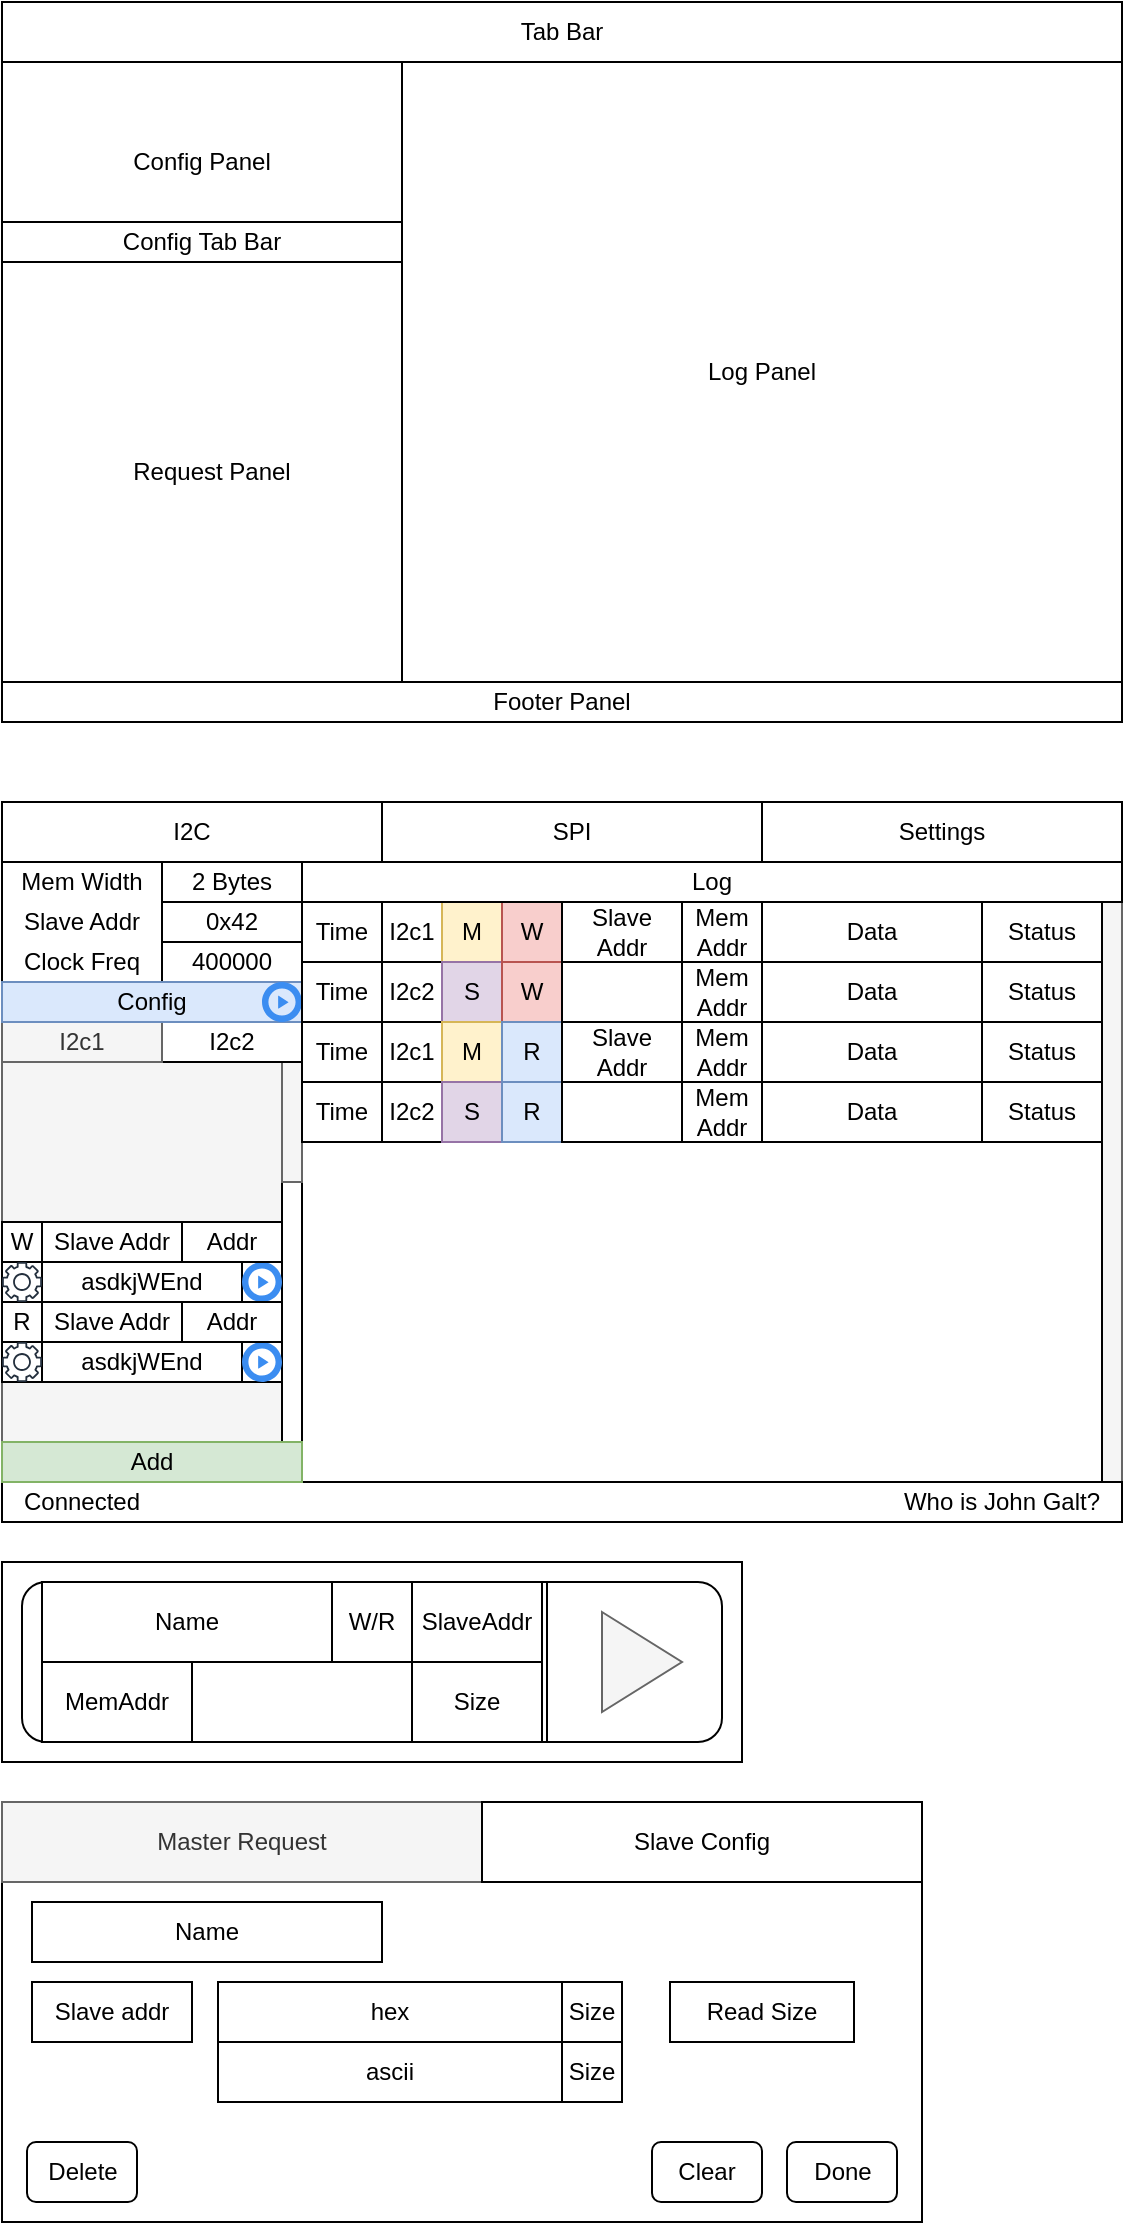 <mxfile version="24.4.0" type="device">
  <diagram name="Page-1" id="RZVQxzq3Kgt89hsoHabK">
    <mxGraphModel dx="989" dy="583" grid="1" gridSize="10" guides="1" tooltips="1" connect="1" arrows="1" fold="1" page="1" pageScale="1" pageWidth="850" pageHeight="1100" math="0" shadow="0">
      <root>
        <mxCell id="0" />
        <mxCell id="1" parent="0" />
        <mxCell id="kA44uniIaaYx5WnPBVtg-1" value="" style="rounded=0;whiteSpace=wrap;html=1;" parent="1" vertex="1">
          <mxGeometry x="120" y="800" width="370" height="100" as="geometry" />
        </mxCell>
        <mxCell id="LMQxB59nfSCNr9-hnTwF-2" value="" style="rounded=0;whiteSpace=wrap;html=1;fillColor=#f5f5f5;fontColor=#333333;strokeColor=#666666;" parent="1" vertex="1">
          <mxGeometry x="120" y="470" width="560" height="310" as="geometry" />
        </mxCell>
        <mxCell id="LMQxB59nfSCNr9-hnTwF-3" value="" style="rounded=0;whiteSpace=wrap;html=1;" parent="1" vertex="1">
          <mxGeometry x="260" y="470" width="410" height="290" as="geometry" />
        </mxCell>
        <mxCell id="LMQxB59nfSCNr9-hnTwF-4" value="" style="rounded=0;whiteSpace=wrap;html=1;" parent="1" vertex="1">
          <mxGeometry x="120" y="760" width="560" height="20" as="geometry" />
        </mxCell>
        <mxCell id="LMQxB59nfSCNr9-hnTwF-5" value="Connected" style="text;html=1;align=center;verticalAlign=middle;whiteSpace=wrap;rounded=0;" parent="1" vertex="1">
          <mxGeometry x="130" y="755" width="60" height="30" as="geometry" />
        </mxCell>
        <mxCell id="LMQxB59nfSCNr9-hnTwF-6" value="" style="rounded=0;whiteSpace=wrap;html=1;" parent="1" vertex="1">
          <mxGeometry x="120" y="450" width="150" height="60" as="geometry" />
        </mxCell>
        <mxCell id="LMQxB59nfSCNr9-hnTwF-7" value="400000" style="rounded=0;whiteSpace=wrap;html=1;" parent="1" vertex="1">
          <mxGeometry x="200" y="490" width="70" height="20" as="geometry" />
        </mxCell>
        <mxCell id="LMQxB59nfSCNr9-hnTwF-8" value="Clock Freq" style="text;html=1;align=center;verticalAlign=middle;whiteSpace=wrap;rounded=0;" parent="1" vertex="1">
          <mxGeometry x="120" y="495" width="80" height="10" as="geometry" />
        </mxCell>
        <mxCell id="LMQxB59nfSCNr9-hnTwF-10" value="" style="rounded=0;whiteSpace=wrap;html=1;" parent="1" vertex="1">
          <mxGeometry x="260" y="530" width="10" height="210" as="geometry" />
        </mxCell>
        <mxCell id="LMQxB59nfSCNr9-hnTwF-11" value="" style="rounded=0;whiteSpace=wrap;html=1;fillColor=#f5f5f5;fontColor=#333333;strokeColor=#666666;" parent="1" vertex="1">
          <mxGeometry x="260" y="530" width="10" height="80" as="geometry" />
        </mxCell>
        <mxCell id="LMQxB59nfSCNr9-hnTwF-12" value="" style="rounded=0;whiteSpace=wrap;html=1;" parent="1" vertex="1">
          <mxGeometry x="310" y="470" width="360" height="30" as="geometry" />
        </mxCell>
        <mxCell id="LMQxB59nfSCNr9-hnTwF-14" value="Slave Addr" style="text;html=1;align=center;verticalAlign=middle;whiteSpace=wrap;rounded=0;" parent="1" vertex="1">
          <mxGeometry x="120" y="475" width="80" height="10" as="geometry" />
        </mxCell>
        <mxCell id="LMQxB59nfSCNr9-hnTwF-15" value="0x42" style="rounded=0;whiteSpace=wrap;html=1;" parent="1" vertex="1">
          <mxGeometry x="200" y="470" width="70" height="20" as="geometry" />
        </mxCell>
        <mxCell id="LMQxB59nfSCNr9-hnTwF-16" value="I2c2" style="rounded=0;whiteSpace=wrap;html=1;" parent="1" vertex="1">
          <mxGeometry x="200" y="530" width="70" height="20" as="geometry" />
        </mxCell>
        <mxCell id="LMQxB59nfSCNr9-hnTwF-17" value="I2c1" style="rounded=0;whiteSpace=wrap;html=1;fillColor=#f5f5f5;fontColor=#333333;strokeColor=#666666;" parent="1" vertex="1">
          <mxGeometry x="120" y="530" width="80" height="20" as="geometry" />
        </mxCell>
        <mxCell id="LMQxB59nfSCNr9-hnTwF-24" value="Add" style="rounded=0;whiteSpace=wrap;html=1;fillColor=#d5e8d4;strokeColor=#82b366;" parent="1" vertex="1">
          <mxGeometry x="120" y="740" width="150" height="20" as="geometry" />
        </mxCell>
        <mxCell id="LMQxB59nfSCNr9-hnTwF-25" value="Config" style="rounded=0;whiteSpace=wrap;html=1;fillColor=#dae8fc;strokeColor=#6c8ebf;" parent="1" vertex="1">
          <mxGeometry x="120" y="510" width="150" height="20" as="geometry" />
        </mxCell>
        <mxCell id="LMQxB59nfSCNr9-hnTwF-28" value="" style="rounded=0;whiteSpace=wrap;html=1;" parent="1" vertex="1">
          <mxGeometry x="120" y="670" width="140" height="40" as="geometry" />
        </mxCell>
        <mxCell id="LMQxB59nfSCNr9-hnTwF-30" value="Slave Addr" style="rounded=0;whiteSpace=wrap;html=1;" parent="1" vertex="1">
          <mxGeometry x="140" y="670" width="70" height="20" as="geometry" />
        </mxCell>
        <mxCell id="LMQxB59nfSCNr9-hnTwF-31" value="R" style="rounded=0;whiteSpace=wrap;html=1;" parent="1" vertex="1">
          <mxGeometry x="120" y="670" width="20" height="20" as="geometry" />
        </mxCell>
        <mxCell id="LMQxB59nfSCNr9-hnTwF-34" value="asdkjWEnd" style="rounded=0;whiteSpace=wrap;html=1;" parent="1" vertex="1">
          <mxGeometry x="140" y="690" width="100" height="20" as="geometry" />
        </mxCell>
        <mxCell id="LMQxB59nfSCNr9-hnTwF-36" value="" style="sketch=0;outlineConnect=0;fontColor=#232F3E;gradientColor=none;fillColor=#232F3D;strokeColor=none;dashed=0;verticalLabelPosition=bottom;verticalAlign=top;align=center;html=1;fontSize=12;fontStyle=0;aspect=fixed;pointerEvents=1;shape=mxgraph.aws4.gear;" parent="1" vertex="1">
          <mxGeometry x="120" y="690" width="20" height="20" as="geometry" />
        </mxCell>
        <mxCell id="LMQxB59nfSCNr9-hnTwF-37" value="" style="sketch=0;html=1;aspect=fixed;strokeColor=none;shadow=0;fillColor=#3B8DF1;verticalAlign=top;labelPosition=center;verticalLabelPosition=bottom;shape=mxgraph.gcp2.play_start" parent="1" vertex="1">
          <mxGeometry x="250" y="510" width="20" height="20" as="geometry" />
        </mxCell>
        <mxCell id="LMQxB59nfSCNr9-hnTwF-38" value="" style="sketch=0;html=1;aspect=fixed;strokeColor=none;shadow=0;fillColor=#3B8DF1;verticalAlign=top;labelPosition=center;verticalLabelPosition=bottom;shape=mxgraph.gcp2.play_start" parent="1" vertex="1">
          <mxGeometry x="240" y="690" width="20" height="20" as="geometry" />
        </mxCell>
        <mxCell id="LMQxB59nfSCNr9-hnTwF-39" value="I2c1" style="rounded=0;whiteSpace=wrap;html=1;" parent="1" vertex="1">
          <mxGeometry x="310" y="470" width="30" height="30" as="geometry" />
        </mxCell>
        <mxCell id="LMQxB59nfSCNr9-hnTwF-40" value="M" style="rounded=0;whiteSpace=wrap;html=1;fillColor=#fff2cc;strokeColor=#d6b656;" parent="1" vertex="1">
          <mxGeometry x="340" y="470" width="30" height="30" as="geometry" />
        </mxCell>
        <mxCell id="LMQxB59nfSCNr9-hnTwF-41" value="W" style="rounded=0;whiteSpace=wrap;html=1;fillColor=#f8cecc;strokeColor=#b85450;" parent="1" vertex="1">
          <mxGeometry x="370" y="470" width="30" height="30" as="geometry" />
        </mxCell>
        <mxCell id="LMQxB59nfSCNr9-hnTwF-42" value="Slave Addr" style="rounded=0;whiteSpace=wrap;html=1;" parent="1" vertex="1">
          <mxGeometry x="400" y="470" width="60" height="30" as="geometry" />
        </mxCell>
        <mxCell id="LMQxB59nfSCNr9-hnTwF-43" value="Data" style="rounded=0;whiteSpace=wrap;html=1;" parent="1" vertex="1">
          <mxGeometry x="500" y="470" width="110" height="30" as="geometry" />
        </mxCell>
        <mxCell id="LMQxB59nfSCNr9-hnTwF-44" value="Status" style="rounded=0;whiteSpace=wrap;html=1;" parent="1" vertex="1">
          <mxGeometry x="610" y="470" width="60" height="30" as="geometry" />
        </mxCell>
        <mxCell id="LMQxB59nfSCNr9-hnTwF-45" value="Time" style="rounded=0;whiteSpace=wrap;html=1;" parent="1" vertex="1">
          <mxGeometry x="270" y="470" width="40" height="30" as="geometry" />
        </mxCell>
        <mxCell id="LMQxB59nfSCNr9-hnTwF-46" value="I2c2" style="rounded=0;whiteSpace=wrap;html=1;" parent="1" vertex="1">
          <mxGeometry x="310" y="500" width="30" height="30" as="geometry" />
        </mxCell>
        <mxCell id="LMQxB59nfSCNr9-hnTwF-47" value="S" style="rounded=0;whiteSpace=wrap;html=1;fillColor=#e1d5e7;strokeColor=#9673a6;" parent="1" vertex="1">
          <mxGeometry x="340" y="500" width="30" height="30" as="geometry" />
        </mxCell>
        <mxCell id="LMQxB59nfSCNr9-hnTwF-48" value="W" style="rounded=0;whiteSpace=wrap;html=1;fillColor=#f8cecc;strokeColor=#b85450;" parent="1" vertex="1">
          <mxGeometry x="370" y="500" width="30" height="30" as="geometry" />
        </mxCell>
        <mxCell id="LMQxB59nfSCNr9-hnTwF-49" value="Mem Addr" style="rounded=0;whiteSpace=wrap;html=1;" parent="1" vertex="1">
          <mxGeometry x="460" y="500" width="40" height="30" as="geometry" />
        </mxCell>
        <mxCell id="LMQxB59nfSCNr9-hnTwF-50" value="Data" style="rounded=0;whiteSpace=wrap;html=1;" parent="1" vertex="1">
          <mxGeometry x="500" y="500" width="110" height="30" as="geometry" />
        </mxCell>
        <mxCell id="LMQxB59nfSCNr9-hnTwF-51" value="Status" style="rounded=0;whiteSpace=wrap;html=1;" parent="1" vertex="1">
          <mxGeometry x="610" y="500" width="60" height="30" as="geometry" />
        </mxCell>
        <mxCell id="LMQxB59nfSCNr9-hnTwF-52" value="Time" style="rounded=0;whiteSpace=wrap;html=1;" parent="1" vertex="1">
          <mxGeometry x="270" y="500" width="40" height="30" as="geometry" />
        </mxCell>
        <mxCell id="LMQxB59nfSCNr9-hnTwF-54" value="Who is John Galt?" style="text;html=1;align=center;verticalAlign=middle;whiteSpace=wrap;rounded=0;" parent="1" vertex="1">
          <mxGeometry x="560" y="755" width="120" height="30" as="geometry" />
        </mxCell>
        <mxCell id="LMQxB59nfSCNr9-hnTwF-55" value="Mem Addr" style="rounded=0;whiteSpace=wrap;html=1;" parent="1" vertex="1">
          <mxGeometry x="460" y="470" width="40" height="30" as="geometry" />
        </mxCell>
        <mxCell id="LMQxB59nfSCNr9-hnTwF-56" value="" style="rounded=0;whiteSpace=wrap;html=1;" parent="1" vertex="1">
          <mxGeometry x="400" y="500" width="60" height="30" as="geometry" />
        </mxCell>
        <mxCell id="LMQxB59nfSCNr9-hnTwF-57" value="I2c1" style="rounded=0;whiteSpace=wrap;html=1;" parent="1" vertex="1">
          <mxGeometry x="310" y="530" width="30" height="30" as="geometry" />
        </mxCell>
        <mxCell id="LMQxB59nfSCNr9-hnTwF-58" value="M" style="rounded=0;whiteSpace=wrap;html=1;fillColor=#fff2cc;strokeColor=#d6b656;" parent="1" vertex="1">
          <mxGeometry x="340" y="530" width="30" height="30" as="geometry" />
        </mxCell>
        <mxCell id="LMQxB59nfSCNr9-hnTwF-59" value="R" style="rounded=0;whiteSpace=wrap;html=1;fillColor=#dae8fc;strokeColor=#6c8ebf;" parent="1" vertex="1">
          <mxGeometry x="370" y="530" width="30" height="30" as="geometry" />
        </mxCell>
        <mxCell id="LMQxB59nfSCNr9-hnTwF-60" value="Slave Addr" style="rounded=0;whiteSpace=wrap;html=1;" parent="1" vertex="1">
          <mxGeometry x="400" y="530" width="60" height="30" as="geometry" />
        </mxCell>
        <mxCell id="LMQxB59nfSCNr9-hnTwF-61" value="Data" style="rounded=0;whiteSpace=wrap;html=1;" parent="1" vertex="1">
          <mxGeometry x="500" y="530" width="110" height="30" as="geometry" />
        </mxCell>
        <mxCell id="LMQxB59nfSCNr9-hnTwF-62" value="Status" style="rounded=0;whiteSpace=wrap;html=1;" parent="1" vertex="1">
          <mxGeometry x="610" y="530" width="60" height="30" as="geometry" />
        </mxCell>
        <mxCell id="LMQxB59nfSCNr9-hnTwF-63" value="Time" style="rounded=0;whiteSpace=wrap;html=1;" parent="1" vertex="1">
          <mxGeometry x="270" y="530" width="40" height="30" as="geometry" />
        </mxCell>
        <mxCell id="LMQxB59nfSCNr9-hnTwF-64" value="Mem Addr" style="rounded=0;whiteSpace=wrap;html=1;" parent="1" vertex="1">
          <mxGeometry x="460" y="530" width="40" height="30" as="geometry" />
        </mxCell>
        <mxCell id="LMQxB59nfSCNr9-hnTwF-65" value="I2c2" style="rounded=0;whiteSpace=wrap;html=1;" parent="1" vertex="1">
          <mxGeometry x="310" y="560" width="30" height="30" as="geometry" />
        </mxCell>
        <mxCell id="LMQxB59nfSCNr9-hnTwF-66" value="S" style="rounded=0;whiteSpace=wrap;html=1;fillColor=#e1d5e7;strokeColor=#9673a6;" parent="1" vertex="1">
          <mxGeometry x="340" y="560" width="30" height="30" as="geometry" />
        </mxCell>
        <mxCell id="LMQxB59nfSCNr9-hnTwF-67" value="R" style="rounded=0;whiteSpace=wrap;html=1;fillColor=#dae8fc;strokeColor=#6c8ebf;" parent="1" vertex="1">
          <mxGeometry x="370" y="560" width="30" height="30" as="geometry" />
        </mxCell>
        <mxCell id="LMQxB59nfSCNr9-hnTwF-68" value="Mem Addr" style="rounded=0;whiteSpace=wrap;html=1;" parent="1" vertex="1">
          <mxGeometry x="460" y="560" width="40" height="30" as="geometry" />
        </mxCell>
        <mxCell id="LMQxB59nfSCNr9-hnTwF-69" value="Data" style="rounded=0;whiteSpace=wrap;html=1;" parent="1" vertex="1">
          <mxGeometry x="500" y="560" width="110" height="30" as="geometry" />
        </mxCell>
        <mxCell id="LMQxB59nfSCNr9-hnTwF-70" value="Status" style="rounded=0;whiteSpace=wrap;html=1;" parent="1" vertex="1">
          <mxGeometry x="610" y="560" width="60" height="30" as="geometry" />
        </mxCell>
        <mxCell id="LMQxB59nfSCNr9-hnTwF-71" value="Time" style="rounded=0;whiteSpace=wrap;html=1;" parent="1" vertex="1">
          <mxGeometry x="270" y="560" width="40" height="30" as="geometry" />
        </mxCell>
        <mxCell id="LMQxB59nfSCNr9-hnTwF-72" value="" style="rounded=0;whiteSpace=wrap;html=1;" parent="1" vertex="1">
          <mxGeometry x="400" y="560" width="60" height="30" as="geometry" />
        </mxCell>
        <mxCell id="LMQxB59nfSCNr9-hnTwF-73" value="" style="rounded=0;whiteSpace=wrap;html=1;" parent="1" vertex="1">
          <mxGeometry x="120" y="630" width="140" height="40" as="geometry" />
        </mxCell>
        <mxCell id="LMQxB59nfSCNr9-hnTwF-74" value="Slave Addr" style="rounded=0;whiteSpace=wrap;html=1;" parent="1" vertex="1">
          <mxGeometry x="140" y="630" width="70" height="20" as="geometry" />
        </mxCell>
        <mxCell id="LMQxB59nfSCNr9-hnTwF-75" value="W" style="rounded=0;whiteSpace=wrap;html=1;" parent="1" vertex="1">
          <mxGeometry x="120" y="630" width="20" height="20" as="geometry" />
        </mxCell>
        <mxCell id="LMQxB59nfSCNr9-hnTwF-76" value="asdkjWEnd" style="rounded=0;whiteSpace=wrap;html=1;" parent="1" vertex="1">
          <mxGeometry x="140" y="650" width="100" height="20" as="geometry" />
        </mxCell>
        <mxCell id="LMQxB59nfSCNr9-hnTwF-77" value="" style="sketch=0;html=1;aspect=fixed;strokeColor=none;shadow=0;fillColor=#3B8DF1;verticalAlign=top;labelPosition=center;verticalLabelPosition=bottom;shape=mxgraph.gcp2.play_start" parent="1" vertex="1">
          <mxGeometry x="240" y="650" width="20" height="20" as="geometry" />
        </mxCell>
        <mxCell id="LMQxB59nfSCNr9-hnTwF-78" value="" style="sketch=0;outlineConnect=0;fontColor=#232F3E;gradientColor=none;fillColor=#232F3D;strokeColor=none;dashed=0;verticalLabelPosition=bottom;verticalAlign=top;align=center;html=1;fontSize=12;fontStyle=0;aspect=fixed;pointerEvents=1;shape=mxgraph.aws4.gear;" parent="1" vertex="1">
          <mxGeometry x="120" y="650" width="20" height="20" as="geometry" />
        </mxCell>
        <mxCell id="LMQxB59nfSCNr9-hnTwF-79" value="Addr" style="rounded=0;whiteSpace=wrap;html=1;" parent="1" vertex="1">
          <mxGeometry x="210" y="630" width="50" height="20" as="geometry" />
        </mxCell>
        <mxCell id="LMQxB59nfSCNr9-hnTwF-80" value="Addr" style="rounded=0;whiteSpace=wrap;html=1;" parent="1" vertex="1">
          <mxGeometry x="210" y="670" width="50" height="20" as="geometry" />
        </mxCell>
        <mxCell id="LMQxB59nfSCNr9-hnTwF-81" value="Log" style="rounded=0;whiteSpace=wrap;html=1;" parent="1" vertex="1">
          <mxGeometry x="270" y="450" width="410" height="20" as="geometry" />
        </mxCell>
        <mxCell id="LMQxB59nfSCNr9-hnTwF-82" value="Mem Width" style="text;html=1;align=center;verticalAlign=middle;whiteSpace=wrap;rounded=0;" parent="1" vertex="1">
          <mxGeometry x="120" y="455" width="80" height="10" as="geometry" />
        </mxCell>
        <mxCell id="LMQxB59nfSCNr9-hnTwF-83" value="2 Bytes" style="rounded=0;whiteSpace=wrap;html=1;" parent="1" vertex="1">
          <mxGeometry x="200" y="450" width="70" height="20" as="geometry" />
        </mxCell>
        <mxCell id="tgzv-gL6YfShwe89MsI7-1" value="Config Panel" style="rounded=0;whiteSpace=wrap;html=1;" parent="1" vertex="1">
          <mxGeometry x="120" y="50" width="200" height="100" as="geometry" />
        </mxCell>
        <mxCell id="tgzv-gL6YfShwe89MsI7-2" value="Request Panel" style="rounded=0;whiteSpace=wrap;html=1;" parent="1" vertex="1">
          <mxGeometry x="120" y="150" width="210" height="210" as="geometry" />
        </mxCell>
        <mxCell id="tgzv-gL6YfShwe89MsI7-3" value="Log Panel" style="rounded=0;whiteSpace=wrap;html=1;" parent="1" vertex="1">
          <mxGeometry x="320" y="50" width="360" height="310" as="geometry" />
        </mxCell>
        <mxCell id="tgzv-gL6YfShwe89MsI7-4" value="Footer Panel" style="rounded=0;whiteSpace=wrap;html=1;" parent="1" vertex="1">
          <mxGeometry x="120" y="360" width="560" height="20" as="geometry" />
        </mxCell>
        <mxCell id="-24qqXf1IiAiqtKSQ4Qq-1" value="I2C" style="rounded=0;whiteSpace=wrap;html=1;" parent="1" vertex="1">
          <mxGeometry x="120" y="420" width="190" height="30" as="geometry" />
        </mxCell>
        <mxCell id="-24qqXf1IiAiqtKSQ4Qq-2" value="SPI" style="rounded=0;whiteSpace=wrap;html=1;" parent="1" vertex="1">
          <mxGeometry x="310" y="420" width="190" height="30" as="geometry" />
        </mxCell>
        <mxCell id="nhMNvZ-6rwv0DxoSBTiZ-1" value="Tab Bar" style="rounded=0;whiteSpace=wrap;html=1;" parent="1" vertex="1">
          <mxGeometry x="120" y="20" width="560" height="30" as="geometry" />
        </mxCell>
        <mxCell id="nhMNvZ-6rwv0DxoSBTiZ-2" value="Config Tab Bar" style="rounded=0;whiteSpace=wrap;html=1;" parent="1" vertex="1">
          <mxGeometry x="120" y="130" width="200" height="20" as="geometry" />
        </mxCell>
        <mxCell id="kA44uniIaaYx5WnPBVtg-2" value="" style="rounded=1;whiteSpace=wrap;html=1;" parent="1" vertex="1">
          <mxGeometry x="130" y="810" width="350" height="80" as="geometry" />
        </mxCell>
        <mxCell id="52hrBtjEiB50O7EZx885-9" value="" style="triangle;whiteSpace=wrap;html=1;fillColor=#f5f5f5;fontColor=#333333;strokeColor=#666666;" parent="1" vertex="1">
          <mxGeometry x="420" y="825" width="40" height="50" as="geometry" />
        </mxCell>
        <mxCell id="kA44uniIaaYx5WnPBVtg-4" value="" style="endArrow=none;html=1;rounded=0;exitX=0.75;exitY=1;exitDx=0;exitDy=0;entryX=0.75;entryY=0;entryDx=0;entryDy=0;" parent="1" source="kA44uniIaaYx5WnPBVtg-2" target="kA44uniIaaYx5WnPBVtg-2" edge="1">
          <mxGeometry width="50" height="50" relative="1" as="geometry">
            <mxPoint x="360" y="860" as="sourcePoint" />
            <mxPoint x="410" y="810" as="targetPoint" />
          </mxGeometry>
        </mxCell>
        <mxCell id="ZXhuev2TfGPYqMCTr3un-3" value="Settings" style="rounded=0;whiteSpace=wrap;html=1;" parent="1" vertex="1">
          <mxGeometry x="500" y="420" width="180" height="30" as="geometry" />
        </mxCell>
        <mxCell id="ADmhr-K4hR5hiv6wvW6w-16" value="" style="rounded=0;whiteSpace=wrap;html=1;" vertex="1" parent="1">
          <mxGeometry x="120" y="920" width="460" height="210" as="geometry" />
        </mxCell>
        <mxCell id="ADmhr-K4hR5hiv6wvW6w-17" value="Slave addr" style="rounded=0;whiteSpace=wrap;html=1;" vertex="1" parent="1">
          <mxGeometry x="135" y="1010" width="80" height="30" as="geometry" />
        </mxCell>
        <mxCell id="ADmhr-K4hR5hiv6wvW6w-18" value="hex" style="rounded=0;whiteSpace=wrap;html=1;" vertex="1" parent="1">
          <mxGeometry x="228" y="1010" width="172" height="30" as="geometry" />
        </mxCell>
        <mxCell id="ADmhr-K4hR5hiv6wvW6w-19" value="Read Size" style="rounded=0;whiteSpace=wrap;html=1;" vertex="1" parent="1">
          <mxGeometry x="454" y="1010" width="92" height="30" as="geometry" />
        </mxCell>
        <mxCell id="ADmhr-K4hR5hiv6wvW6w-20" value="Size" style="rounded=0;whiteSpace=wrap;html=1;" vertex="1" parent="1">
          <mxGeometry x="400" y="1010" width="30" height="30" as="geometry" />
        </mxCell>
        <mxCell id="ADmhr-K4hR5hiv6wvW6w-21" value="ascii" style="rounded=0;whiteSpace=wrap;html=1;" vertex="1" parent="1">
          <mxGeometry x="228" y="1040" width="172" height="30" as="geometry" />
        </mxCell>
        <mxCell id="ADmhr-K4hR5hiv6wvW6w-22" value="Size" style="rounded=0;whiteSpace=wrap;html=1;" vertex="1" parent="1">
          <mxGeometry x="400" y="1040" width="30" height="30" as="geometry" />
        </mxCell>
        <mxCell id="ADmhr-K4hR5hiv6wvW6w-23" value="Clear" style="rounded=1;whiteSpace=wrap;html=1;" vertex="1" parent="1">
          <mxGeometry x="445" y="1090" width="55" height="30" as="geometry" />
        </mxCell>
        <mxCell id="ADmhr-K4hR5hiv6wvW6w-24" value="Name" style="rounded=0;whiteSpace=wrap;html=1;" vertex="1" parent="1">
          <mxGeometry x="135" y="970" width="175" height="30" as="geometry" />
        </mxCell>
        <mxCell id="ADmhr-K4hR5hiv6wvW6w-25" value="Done" style="rounded=1;whiteSpace=wrap;html=1;" vertex="1" parent="1">
          <mxGeometry x="512.5" y="1090" width="55" height="30" as="geometry" />
        </mxCell>
        <mxCell id="ADmhr-K4hR5hiv6wvW6w-26" value="Delete" style="rounded=1;whiteSpace=wrap;html=1;" vertex="1" parent="1">
          <mxGeometry x="132.5" y="1090" width="55" height="30" as="geometry" />
        </mxCell>
        <mxCell id="ADmhr-K4hR5hiv6wvW6w-27" value="Master Request" style="rounded=0;whiteSpace=wrap;html=1;fillColor=#f5f5f5;fontColor=#333333;strokeColor=#666666;" vertex="1" parent="1">
          <mxGeometry x="120" y="920" width="240" height="40" as="geometry" />
        </mxCell>
        <mxCell id="ADmhr-K4hR5hiv6wvW6w-28" value="Slave Config" style="rounded=0;whiteSpace=wrap;html=1;" vertex="1" parent="1">
          <mxGeometry x="360" y="920" width="220" height="40" as="geometry" />
        </mxCell>
        <mxCell id="52hrBtjEiB50O7EZx885-2" value="SlaveAddr" style="rounded=0;whiteSpace=wrap;html=1;" parent="1" vertex="1">
          <mxGeometry x="325" y="810" width="65" height="40" as="geometry" />
        </mxCell>
        <mxCell id="52hrBtjEiB50O7EZx885-3" value="W/R" style="rounded=0;whiteSpace=wrap;html=1;" parent="1" vertex="1">
          <mxGeometry x="285" y="810" width="40" height="40" as="geometry" />
        </mxCell>
        <mxCell id="52hrBtjEiB50O7EZx885-4" value="MemAddr" style="rounded=0;whiteSpace=wrap;html=1;" parent="1" vertex="1">
          <mxGeometry x="140" y="850" width="75" height="40" as="geometry" />
        </mxCell>
        <mxCell id="52hrBtjEiB50O7EZx885-5" value="Size" style="rounded=0;whiteSpace=wrap;html=1;" parent="1" vertex="1">
          <mxGeometry x="325" y="850" width="65" height="40" as="geometry" />
        </mxCell>
        <mxCell id="52hrBtjEiB50O7EZx885-10" value="Name" style="rounded=0;whiteSpace=wrap;html=1;" parent="1" vertex="1">
          <mxGeometry x="140" y="810" width="145" height="40" as="geometry" />
        </mxCell>
      </root>
    </mxGraphModel>
  </diagram>
</mxfile>
